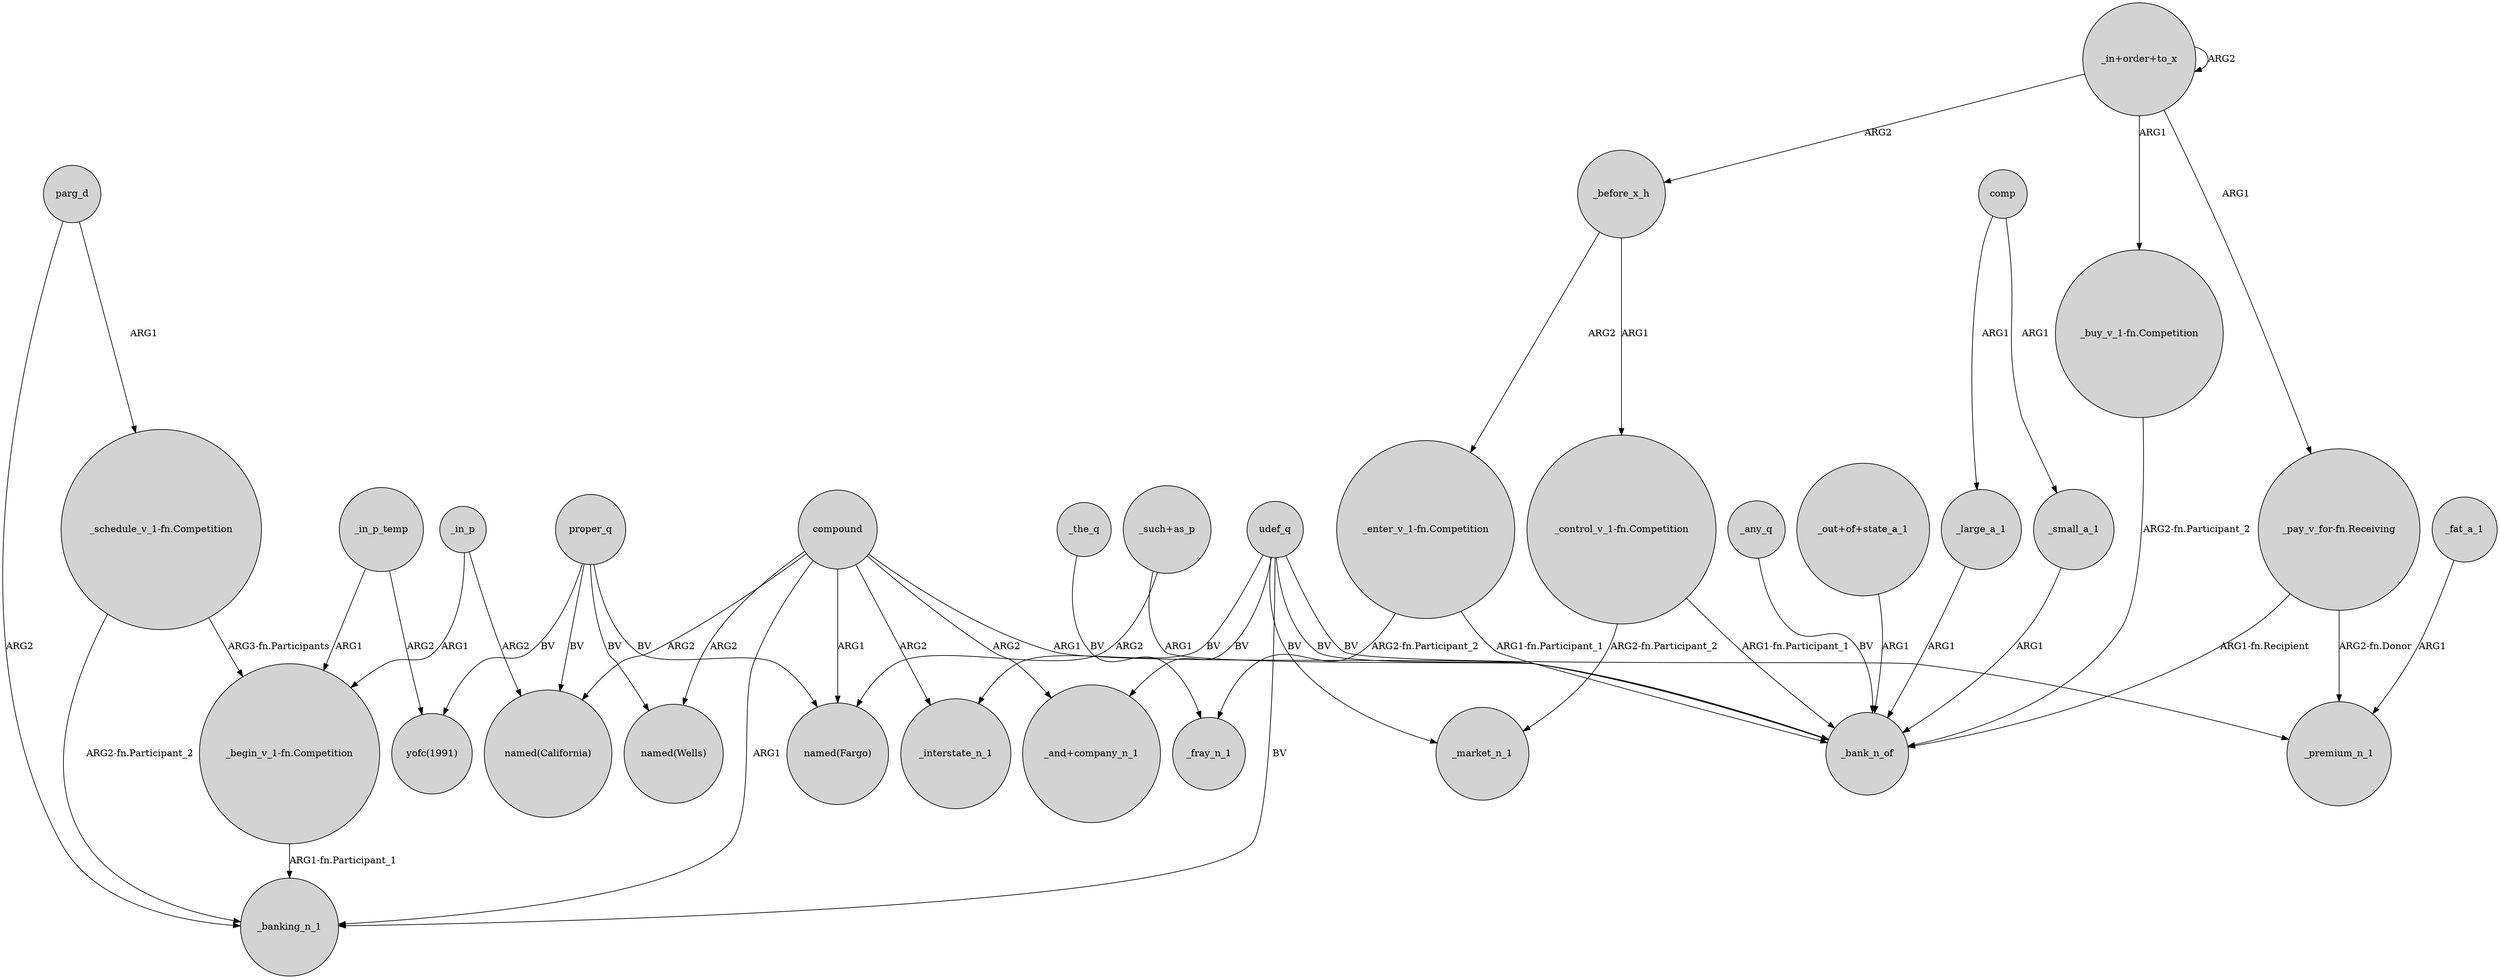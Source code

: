 digraph {
	node [shape=circle style=filled]
	_before_x_h -> "_control_v_1-fn.Competition" [label=ARG1]
	udef_q -> _market_n_1 [label=BV]
	udef_q -> _interstate_n_1 [label=BV]
	"_in+order+to_x" -> "_buy_v_1-fn.Competition" [label=ARG1]
	"_enter_v_1-fn.Competition" -> _fray_n_1 [label="ARG2-fn.Participant_2"]
	"_schedule_v_1-fn.Competition" -> _banking_n_1 [label="ARG2-fn.Participant_2"]
	_any_q -> _bank_n_of [label=BV]
	_large_a_1 -> _bank_n_of [label=ARG1]
	_small_a_1 -> _bank_n_of [label=ARG1]
	comp -> _large_a_1 [label=ARG1]
	compound -> "_and+company_n_1" [label=ARG2]
	_in_p -> "_begin_v_1-fn.Competition" [label=ARG1]
	"_pay_v_for-fn.Receiving" -> _bank_n_of [label="ARG1-fn.Recipient"]
	compound -> _bank_n_of [label=ARG1]
	"_begin_v_1-fn.Competition" -> _banking_n_1 [label="ARG1-fn.Participant_1"]
	compound -> "named(California)" [label=ARG2]
	parg_d -> "_schedule_v_1-fn.Competition" [label=ARG1]
	_fat_a_1 -> _premium_n_1 [label=ARG1]
	_in_p_temp -> "yofc(1991)" [label=ARG2]
	_in_p_temp -> "_begin_v_1-fn.Competition" [label=ARG1]
	udef_q -> _bank_n_of [label=BV]
	_the_q -> _fray_n_1 [label=BV]
	"_schedule_v_1-fn.Competition" -> "_begin_v_1-fn.Competition" [label="ARG3-fn.Participants"]
	_before_x_h -> "_enter_v_1-fn.Competition" [label=ARG2]
	"_control_v_1-fn.Competition" -> _bank_n_of [label="ARG1-fn.Participant_1"]
	"_such+as_p" -> _bank_n_of [label=ARG1]
	compound -> _interstate_n_1 [label=ARG2]
	comp -> _small_a_1 [label=ARG1]
	compound -> "named(Fargo)" [label=ARG1]
	"_in+order+to_x" -> _before_x_h [label=ARG2]
	parg_d -> _banking_n_1 [label=ARG2]
	proper_q -> "yofc(1991)" [label=BV]
	udef_q -> _banking_n_1 [label=BV]
	"_in+order+to_x" -> "_pay_v_for-fn.Receiving" [label=ARG1]
	"_buy_v_1-fn.Competition" -> _bank_n_of [label="ARG2-fn.Participant_2"]
	"_such+as_p" -> "named(Fargo)" [label=ARG2]
	proper_q -> "named(Wells)" [label=BV]
	"_in+order+to_x" -> "_in+order+to_x" [label=ARG2]
	"_out+of+state_a_1" -> _bank_n_of [label=ARG1]
	udef_q -> _premium_n_1 [label=BV]
	"_control_v_1-fn.Competition" -> _market_n_1 [label="ARG2-fn.Participant_2"]
	proper_q -> "named(California)" [label=BV]
	udef_q -> "_and+company_n_1" [label=BV]
	compound -> "named(Wells)" [label=ARG2]
	"_enter_v_1-fn.Competition" -> _bank_n_of [label="ARG1-fn.Participant_1"]
	proper_q -> "named(Fargo)" [label=BV]
	_in_p -> "named(California)" [label=ARG2]
	"_pay_v_for-fn.Receiving" -> _premium_n_1 [label="ARG2-fn.Donor"]
	compound -> _banking_n_1 [label=ARG1]
}
